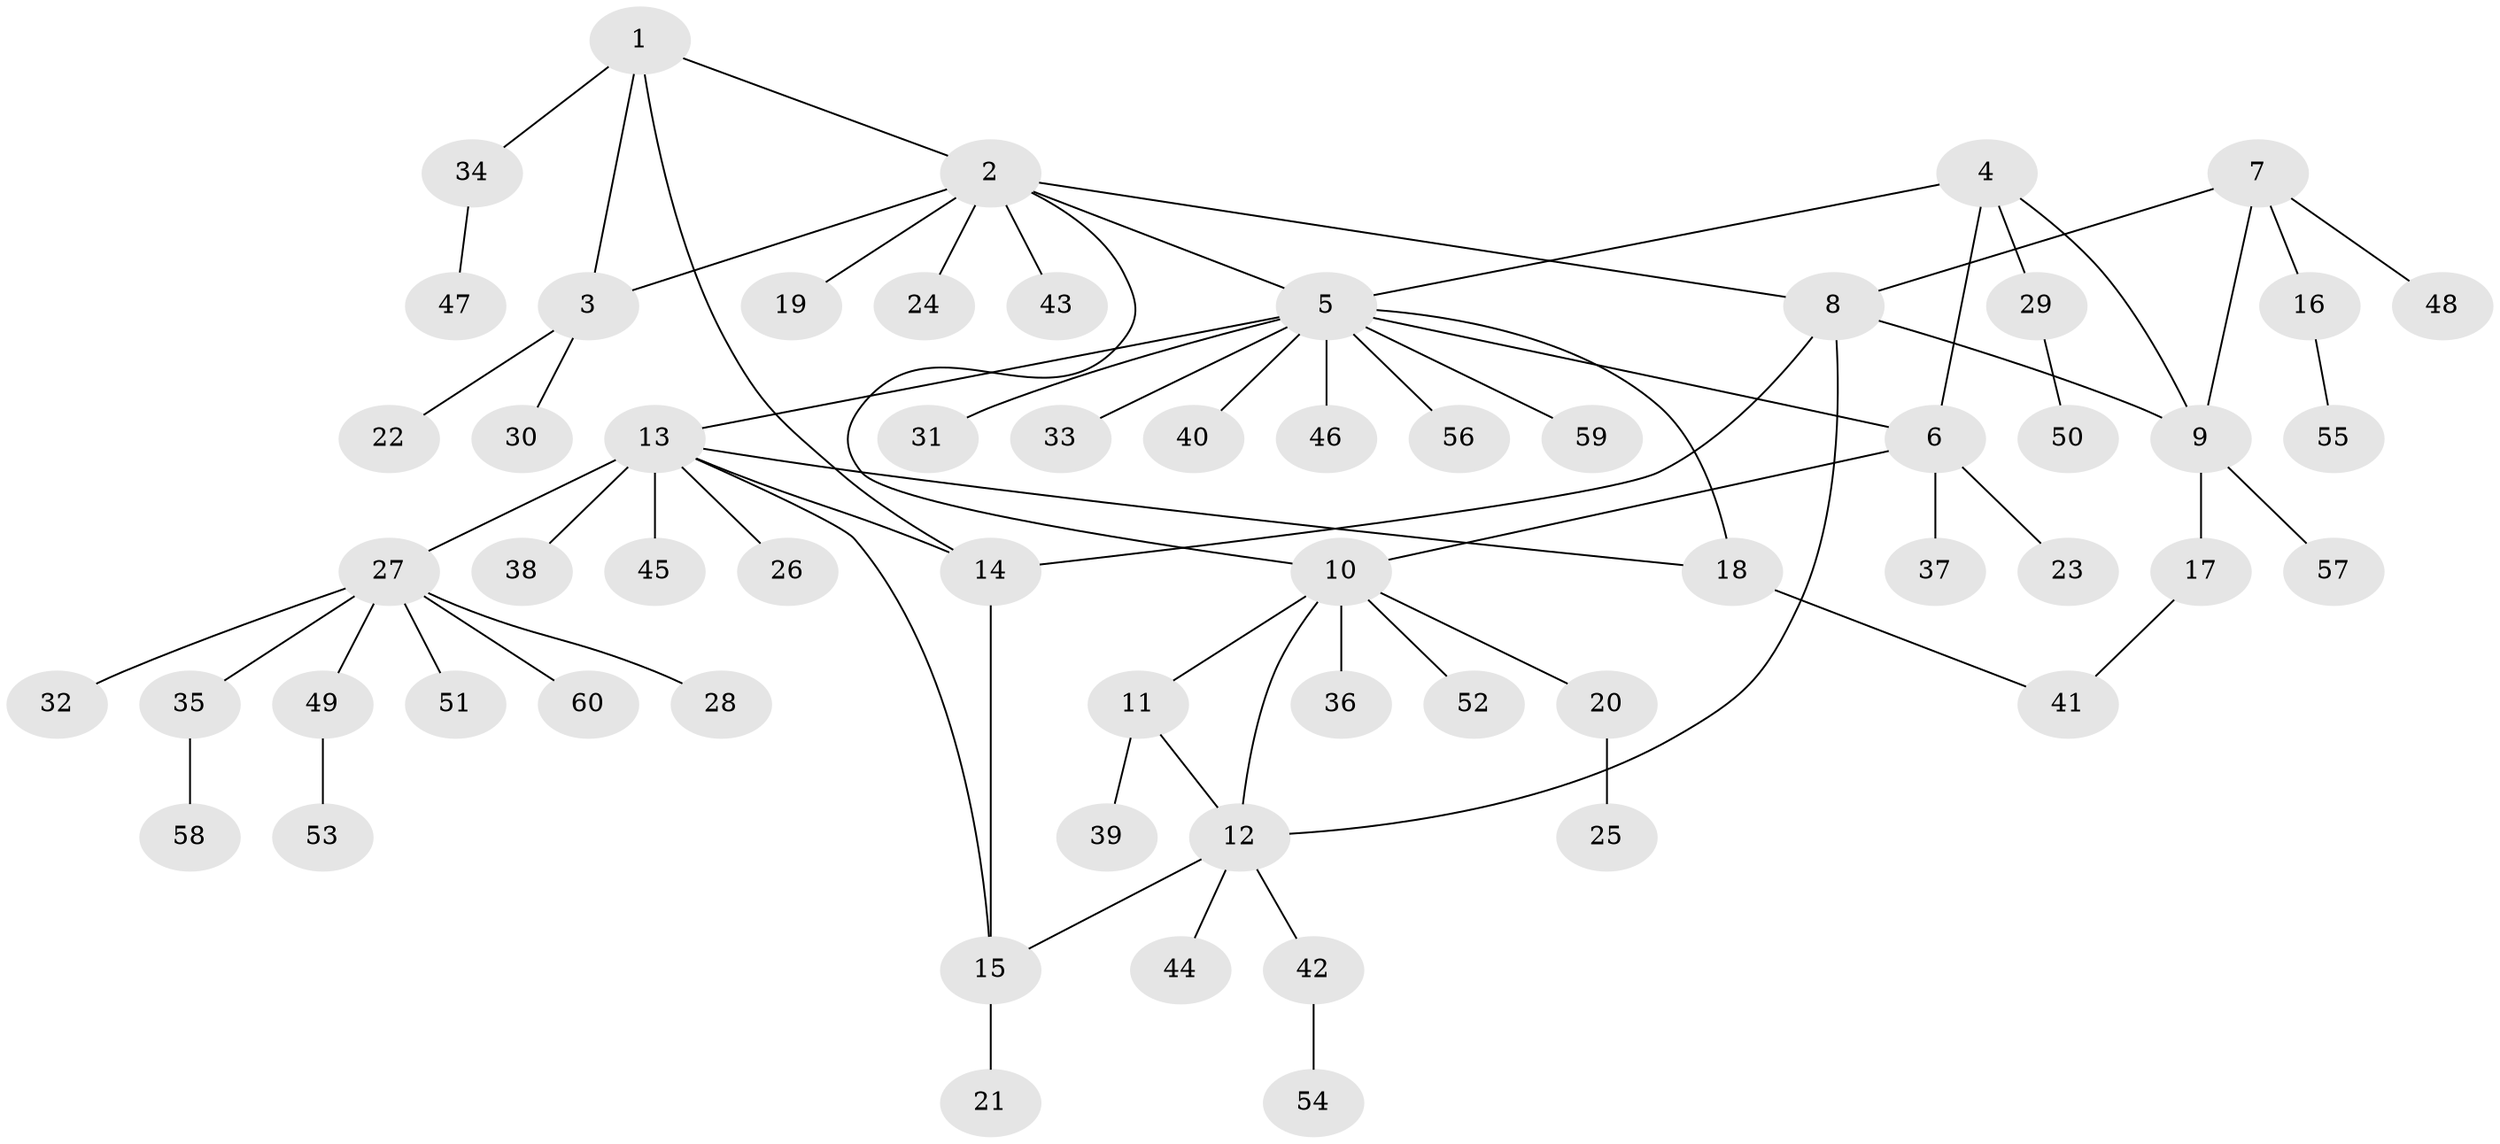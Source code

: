 // Generated by graph-tools (version 1.1) at 2025/26/03/09/25 03:26:46]
// undirected, 60 vertices, 72 edges
graph export_dot {
graph [start="1"]
  node [color=gray90,style=filled];
  1;
  2;
  3;
  4;
  5;
  6;
  7;
  8;
  9;
  10;
  11;
  12;
  13;
  14;
  15;
  16;
  17;
  18;
  19;
  20;
  21;
  22;
  23;
  24;
  25;
  26;
  27;
  28;
  29;
  30;
  31;
  32;
  33;
  34;
  35;
  36;
  37;
  38;
  39;
  40;
  41;
  42;
  43;
  44;
  45;
  46;
  47;
  48;
  49;
  50;
  51;
  52;
  53;
  54;
  55;
  56;
  57;
  58;
  59;
  60;
  1 -- 2;
  1 -- 3;
  1 -- 14;
  1 -- 34;
  2 -- 3;
  2 -- 5;
  2 -- 8;
  2 -- 10;
  2 -- 19;
  2 -- 24;
  2 -- 43;
  3 -- 22;
  3 -- 30;
  4 -- 5;
  4 -- 6;
  4 -- 9;
  4 -- 29;
  5 -- 6;
  5 -- 13;
  5 -- 18;
  5 -- 31;
  5 -- 33;
  5 -- 40;
  5 -- 46;
  5 -- 56;
  5 -- 59;
  6 -- 10;
  6 -- 23;
  6 -- 37;
  7 -- 8;
  7 -- 9;
  7 -- 16;
  7 -- 48;
  8 -- 9;
  8 -- 12;
  8 -- 14;
  9 -- 17;
  9 -- 57;
  10 -- 11;
  10 -- 12;
  10 -- 20;
  10 -- 36;
  10 -- 52;
  11 -- 12;
  11 -- 39;
  12 -- 15;
  12 -- 42;
  12 -- 44;
  13 -- 14;
  13 -- 15;
  13 -- 18;
  13 -- 26;
  13 -- 27;
  13 -- 38;
  13 -- 45;
  14 -- 15;
  15 -- 21;
  16 -- 55;
  17 -- 41;
  18 -- 41;
  20 -- 25;
  27 -- 28;
  27 -- 32;
  27 -- 35;
  27 -- 49;
  27 -- 51;
  27 -- 60;
  29 -- 50;
  34 -- 47;
  35 -- 58;
  42 -- 54;
  49 -- 53;
}
